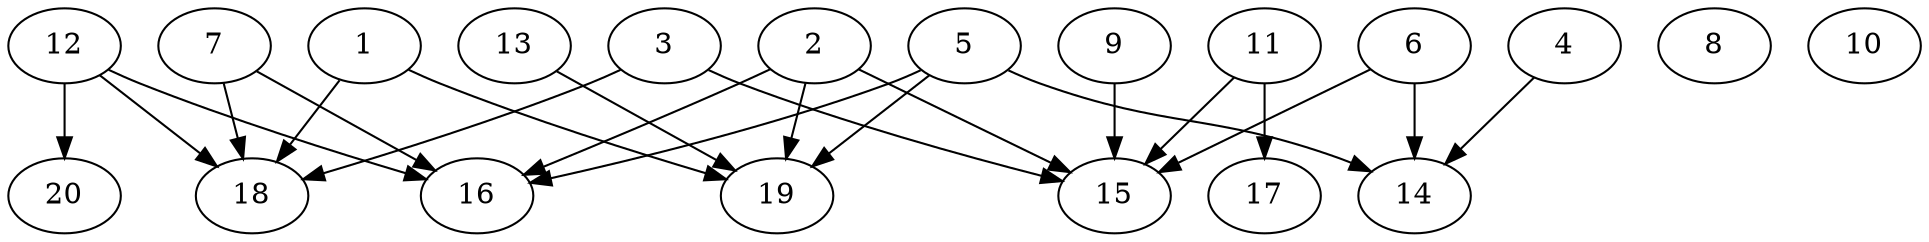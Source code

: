 // DAG automatically generated by daggen at Sat Jul 27 15:39:06 2019
// ./daggen --dot -n 20 --ccr 0.4 --fat 0.8 --regular 0.5 --density 0.4 --mindata 5242880 --maxdata 52428800 
digraph G {
  1 [size="103959040", alpha="0.14", expect_size="41583616"] 
  1 -> 18 [size ="41583616"]
  1 -> 19 [size ="41583616"]
  2 [size="87055360", alpha="0.02", expect_size="34822144"] 
  2 -> 15 [size ="34822144"]
  2 -> 16 [size ="34822144"]
  2 -> 19 [size ="34822144"]
  3 [size="120455680", alpha="0.11", expect_size="48182272"] 
  3 -> 15 [size ="48182272"]
  3 -> 18 [size ="48182272"]
  4 [size="19724800", alpha="0.06", expect_size="7889920"] 
  4 -> 14 [size ="7889920"]
  5 [size="130554880", alpha="0.11", expect_size="52221952"] 
  5 -> 14 [size ="52221952"]
  5 -> 16 [size ="52221952"]
  5 -> 19 [size ="52221952"]
  6 [size="70120960", alpha="0.08", expect_size="28048384"] 
  6 -> 14 [size ="28048384"]
  6 -> 15 [size ="28048384"]
  7 [size="33213440", alpha="0.15", expect_size="13285376"] 
  7 -> 16 [size ="13285376"]
  7 -> 18 [size ="13285376"]
  8 [size="60454400", alpha="0.09", expect_size="24181760"] 
  9 [size="128017920", alpha="0.13", expect_size="51207168"] 
  9 -> 15 [size ="51207168"]
  10 [size="105162240", alpha="0.09", expect_size="42064896"] 
  11 [size="95211520", alpha="0.13", expect_size="38084608"] 
  11 -> 15 [size ="38084608"]
  11 -> 17 [size ="38084608"]
  12 [size="57024000", alpha="0.07", expect_size="22809600"] 
  12 -> 16 [size ="22809600"]
  12 -> 18 [size ="22809600"]
  12 -> 20 [size ="22809600"]
  13 [size="69335040", alpha="0.05", expect_size="27734016"] 
  13 -> 19 [size ="27734016"]
  14 [size="17740800", alpha="0.04", expect_size="7096320"] 
  15 [size="53585920", alpha="0.02", expect_size="21434368"] 
  16 [size="116600320", alpha="0.17", expect_size="46640128"] 
  17 [size="48363520", alpha="0.14", expect_size="19345408"] 
  18 [size="19330560", alpha="0.14", expect_size="7732224"] 
  19 [size="74009600", alpha="0.14", expect_size="29603840"] 
  20 [size="32990720", alpha="0.04", expect_size="13196288"] 
}
